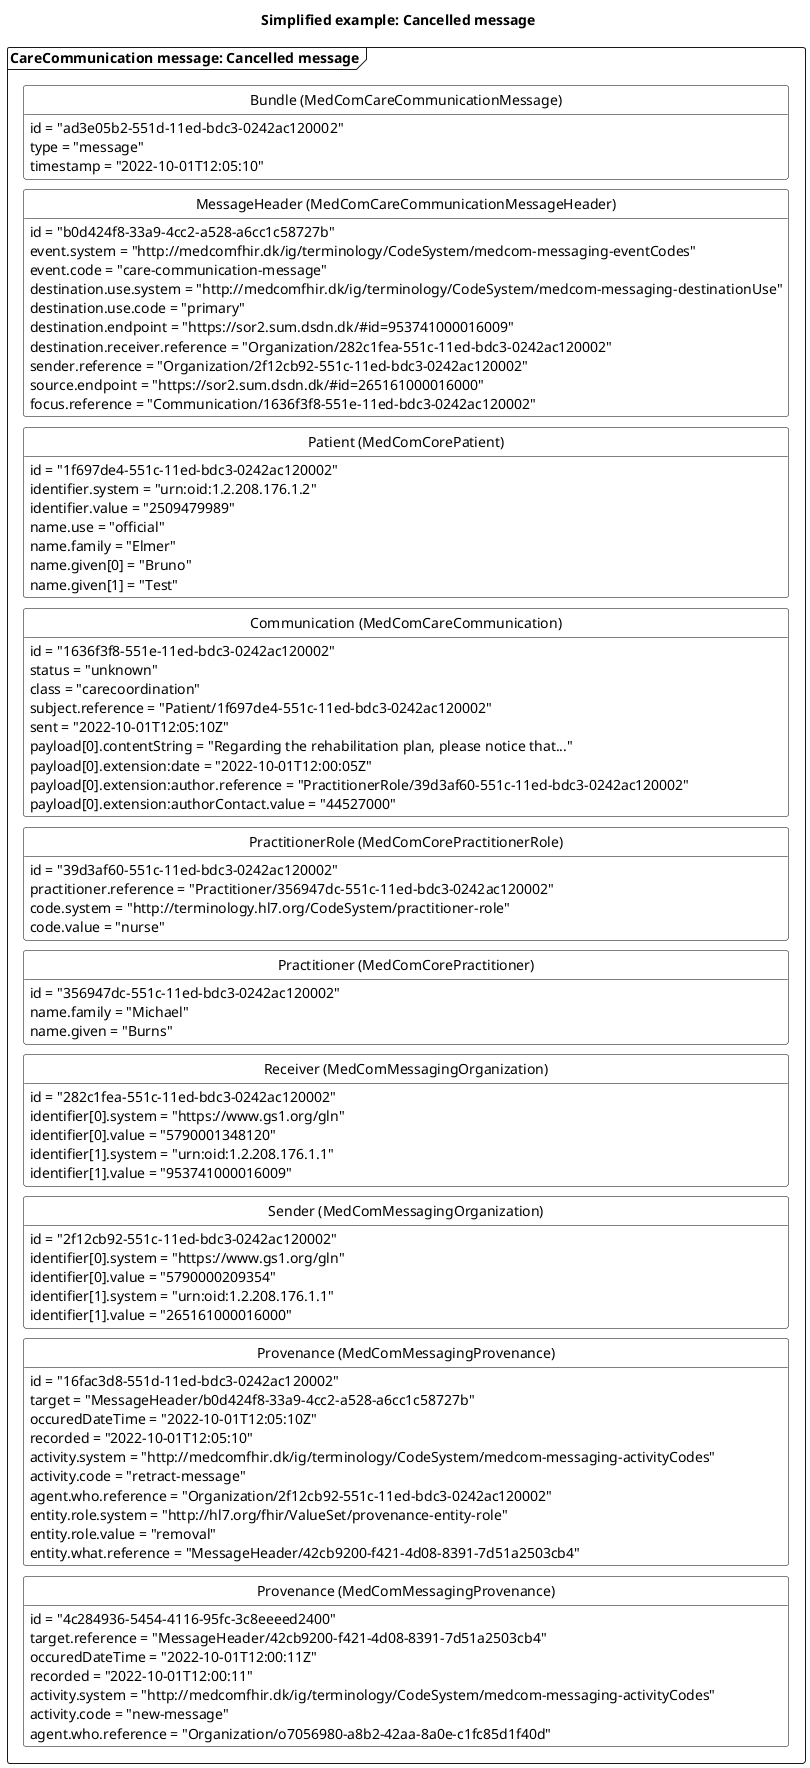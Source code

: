 @startuml CCcancelMessage

'layout
skinparam class {
    BackgroundColor White
    BorderColor Black
    ArrowColor Black
  }
hide circle
hide empty members
skinparam SameClassWidth true
skinparam Ranksep 10


'title
title Simplified example: Cancelled message

'Message 1: error message
package "CareCommunication message: Cancelled message" as error <<Frame>>{
    class "Bundle (MedComCareCommunicationMessage)" as errorB {
        id = "ad3e05b2-551d-11ed-bdc3-0242ac120002"
        type = "message"
        timestamp = "2022-10-01T12:05:10"
    }
    class "MessageHeader (MedComCareCommunicationMessageHeader)" as errorMH{
        id = "b0d424f8-33a9-4cc2-a528-a6cc1c58727b"
        event.system = "http://medcomfhir.dk/ig/terminology/CodeSystem/medcom-messaging-eventCodes"
        event.code = "care-communication-message"
        destination.use.system = "http://medcomfhir.dk/ig/terminology/CodeSystem/medcom-messaging-destinationUse"
        destination.use.code = "primary"
        destination.endpoint = "https://sor2.sum.dsdn.dk/#id=953741000016009"
        destination.receiver.reference = "Organization/282c1fea-551c-11ed-bdc3-0242ac120002"
        sender.reference = "Organization/2f12cb92-551c-11ed-bdc3-0242ac120002"
        source.endpoint = "https://sor2.sum.dsdn.dk/#id=265161000016000"
        focus.reference = "Communication/1636f3f8-551e-11ed-bdc3-0242ac120002"
    }
    class "Patient (MedComCorePatient)" as errorPT{
        id = "1f697de4-551c-11ed-bdc3-0242ac120002"
        identifier.system = "urn:oid:1.2.208.176.1.2"
        identifier.value = "2509479989"
        name.use = "official"
        name.family = "Elmer"
        name.given[0] = "Bruno"
        name.given[1] = "Test"
    }
    class "Communication (MedComCareCommunication)" as errorCom{
        id = "1636f3f8-551e-11ed-bdc3-0242ac120002"
        status = "unknown"
        class = "carecoordination"
        subject.reference = "Patient/1f697de4-551c-11ed-bdc3-0242ac120002"
        sent = "2022-10-01T12:05:10Z"
        payload[0].contentString = "Regarding the rehabilitation plan, please notice that..."
        payload[0].extension:date = "2022-10-01T12:00:05Z"
        payload[0].extension:author.reference = "PractitionerRole/39d3af60-551c-11ed-bdc3-0242ac120002"
        payload[0].extension:authorContact.value = "44527000"
    }
    class "PractitionerRole (MedComCorePractitionerRole)" as errorPracR{
        id = "39d3af60-551c-11ed-bdc3-0242ac120002"
        practitioner.reference = "Practitioner/356947dc-551c-11ed-bdc3-0242ac120002"
        code.system = "http://terminology.hl7.org/CodeSystem/practitioner-role"
        code.value = "nurse"
    }
    class "Practitioner (MedComCorePractitioner)" as errorPrac{
        id = "356947dc-551c-11ed-bdc3-0242ac120002"
        name.family = "Michael"
        name.given = "Burns"
    }
    class "Receiver (MedComMessagingOrganization)" as errorROrg{
        id = "282c1fea-551c-11ed-bdc3-0242ac120002"
        identifier[0].system = "https://www.gs1.org/gln"
        identifier[0].value = "5790001348120"
        identifier[1].system = "urn:oid:1.2.208.176.1.1"
        identifier[1].value = "953741000016009"
    }
    class "Sender (MedComMessagingOrganization)" as errorSOrg{
        id = "2f12cb92-551c-11ed-bdc3-0242ac120002"
        identifier[0].system = "https://www.gs1.org/gln"
        identifier[0].value = "5790000209354"
        identifier[1].system = "urn:oid:1.2.208.176.1.1"
        identifier[1].value = "265161000016000"
    }
    class "Provenance (MedComMessagingProvenance)" as errorPRO{
        id = "16fac3d8-551d-11ed-bdc3-0242ac120002"
        target = "MessageHeader/b0d424f8-33a9-4cc2-a528-a6cc1c58727b"
        occuredDateTime = "2022-10-01T12:05:10Z"
        recorded = "2022-10-01T12:05:10"
        activity.system = "http://medcomfhir.dk/ig/terminology/CodeSystem/medcom-messaging-activityCodes"
        activity.code = "retract-message"
        agent.who.reference = "Organization/2f12cb92-551c-11ed-bdc3-0242ac120002"
        entity.role.system = "http://hl7.org/fhir/ValueSet/provenance-entity-role"
        entity.role.value = "removal"
        entity.what.reference = "MessageHeader/42cb9200-f421-4d08-8391-7d51a2503cb4"
    }
    class "Provenance (MedComMessagingProvenance)" as newPRO{
        id = "4c284936-5454-4116-95fc-3c8eeeed2400"
        target.reference = "MessageHeader/42cb9200-f421-4d08-8391-7d51a2503cb4"
        occuredDateTime = "2022-10-01T12:00:11Z"
        recorded = "2022-10-01T12:00:11"
        activity.system = "http://medcomfhir.dk/ig/terminology/CodeSystem/medcom-messaging-activityCodes"
        activity.code = "new-message"
        agent.who.reference = "Organization/o7056980-a8b2-42aa-8a0e-c1fc85d1f40d"
    }

errorB -[hidden]- errorMH
errorMH -[hidden]-errorPT
errorPT-[hidden]-errorCom
errorCom -[hidden]-errorPracR
errorPracR-[hidden]-errorPrac
errorPrac-[hidden]-errorROrg
errorROrg-[hidden]- errorSOrg
errorSOrg-[hidden]-errorPRO
errorPRO-[hidden]-newPRO


@enduml
